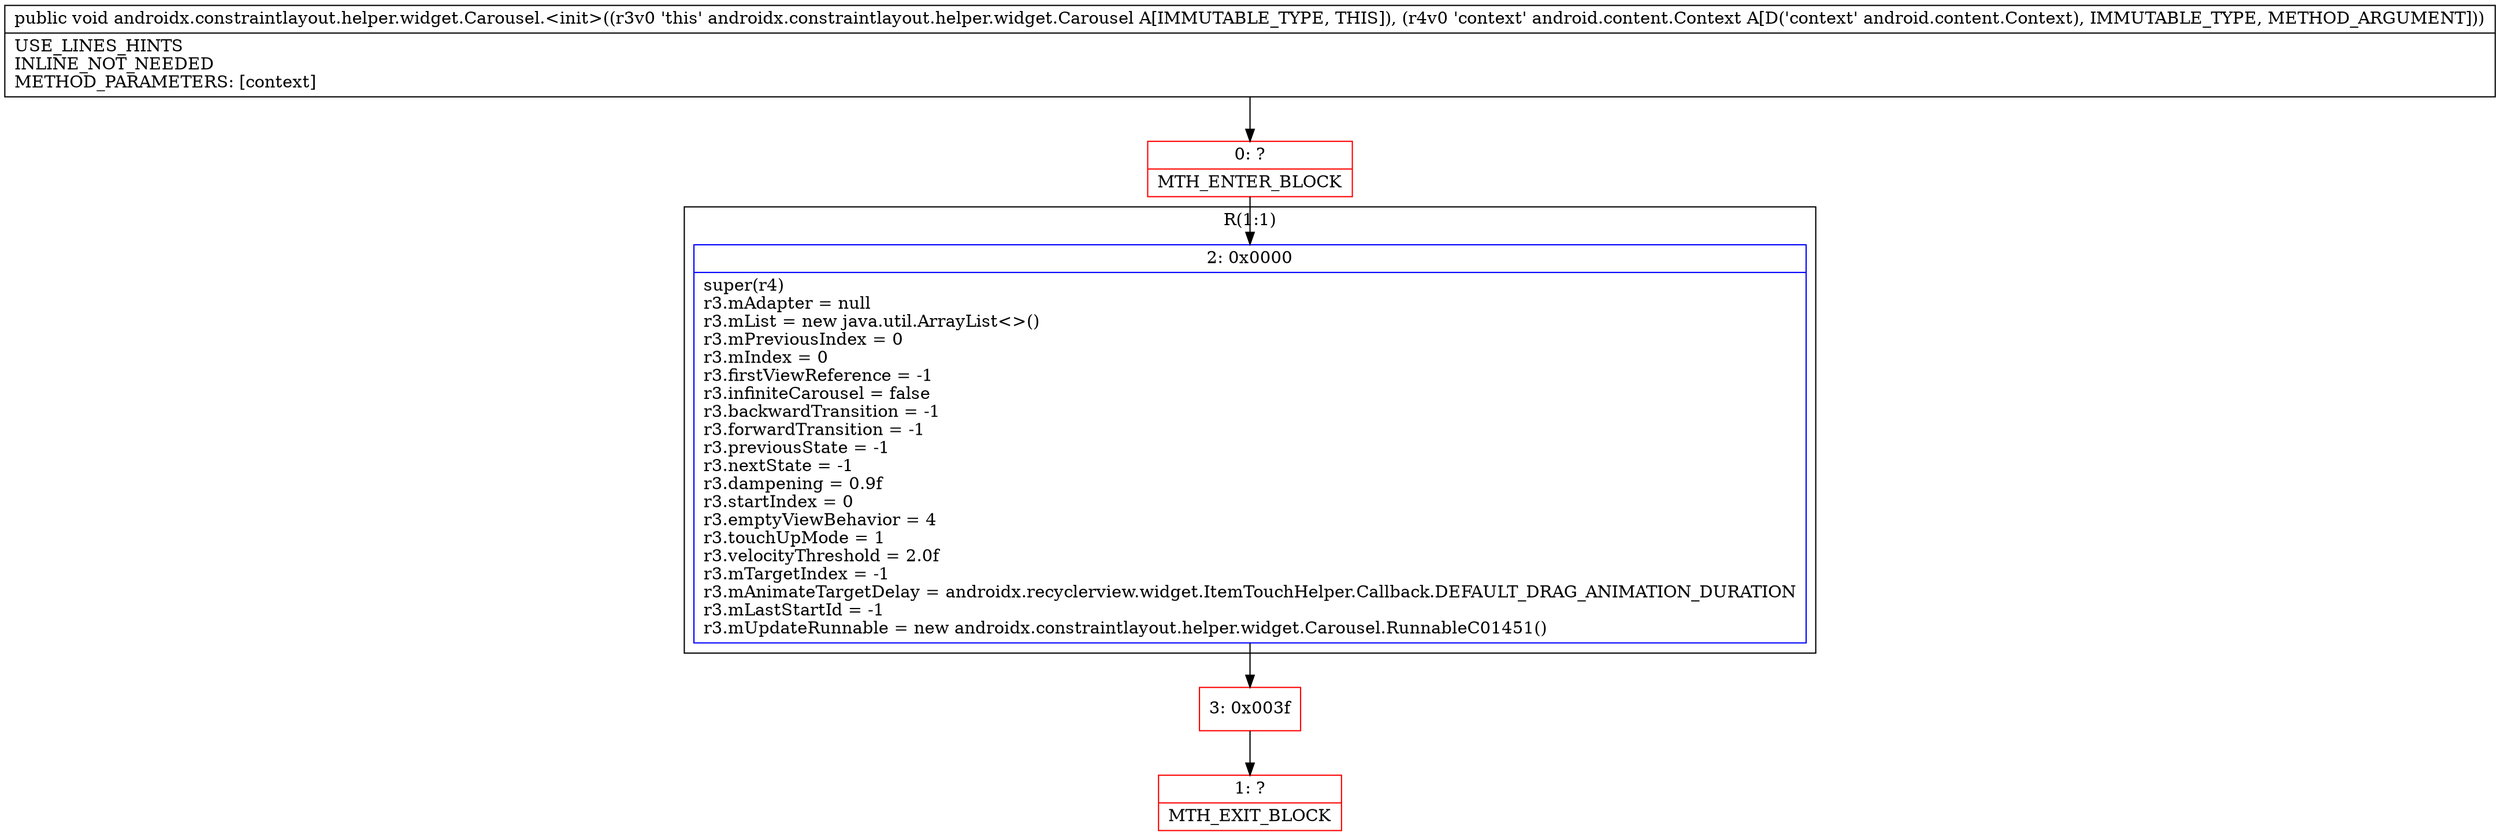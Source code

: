 digraph "CFG forandroidx.constraintlayout.helper.widget.Carousel.\<init\>(Landroid\/content\/Context;)V" {
subgraph cluster_Region_854676152 {
label = "R(1:1)";
node [shape=record,color=blue];
Node_2 [shape=record,label="{2\:\ 0x0000|super(r4)\lr3.mAdapter = null\lr3.mList = new java.util.ArrayList\<\>()\lr3.mPreviousIndex = 0\lr3.mIndex = 0\lr3.firstViewReference = \-1\lr3.infiniteCarousel = false\lr3.backwardTransition = \-1\lr3.forwardTransition = \-1\lr3.previousState = \-1\lr3.nextState = \-1\lr3.dampening = 0.9f\lr3.startIndex = 0\lr3.emptyViewBehavior = 4\lr3.touchUpMode = 1\lr3.velocityThreshold = 2.0f\lr3.mTargetIndex = \-1\lr3.mAnimateTargetDelay = androidx.recyclerview.widget.ItemTouchHelper.Callback.DEFAULT_DRAG_ANIMATION_DURATION\lr3.mLastStartId = \-1\lr3.mUpdateRunnable = new androidx.constraintlayout.helper.widget.Carousel.RunnableC01451()\l}"];
}
Node_0 [shape=record,color=red,label="{0\:\ ?|MTH_ENTER_BLOCK\l}"];
Node_3 [shape=record,color=red,label="{3\:\ 0x003f}"];
Node_1 [shape=record,color=red,label="{1\:\ ?|MTH_EXIT_BLOCK\l}"];
MethodNode[shape=record,label="{public void androidx.constraintlayout.helper.widget.Carousel.\<init\>((r3v0 'this' androidx.constraintlayout.helper.widget.Carousel A[IMMUTABLE_TYPE, THIS]), (r4v0 'context' android.content.Context A[D('context' android.content.Context), IMMUTABLE_TYPE, METHOD_ARGUMENT]))  | USE_LINES_HINTS\lINLINE_NOT_NEEDED\lMETHOD_PARAMETERS: [context]\l}"];
MethodNode -> Node_0;Node_2 -> Node_3;
Node_0 -> Node_2;
Node_3 -> Node_1;
}

